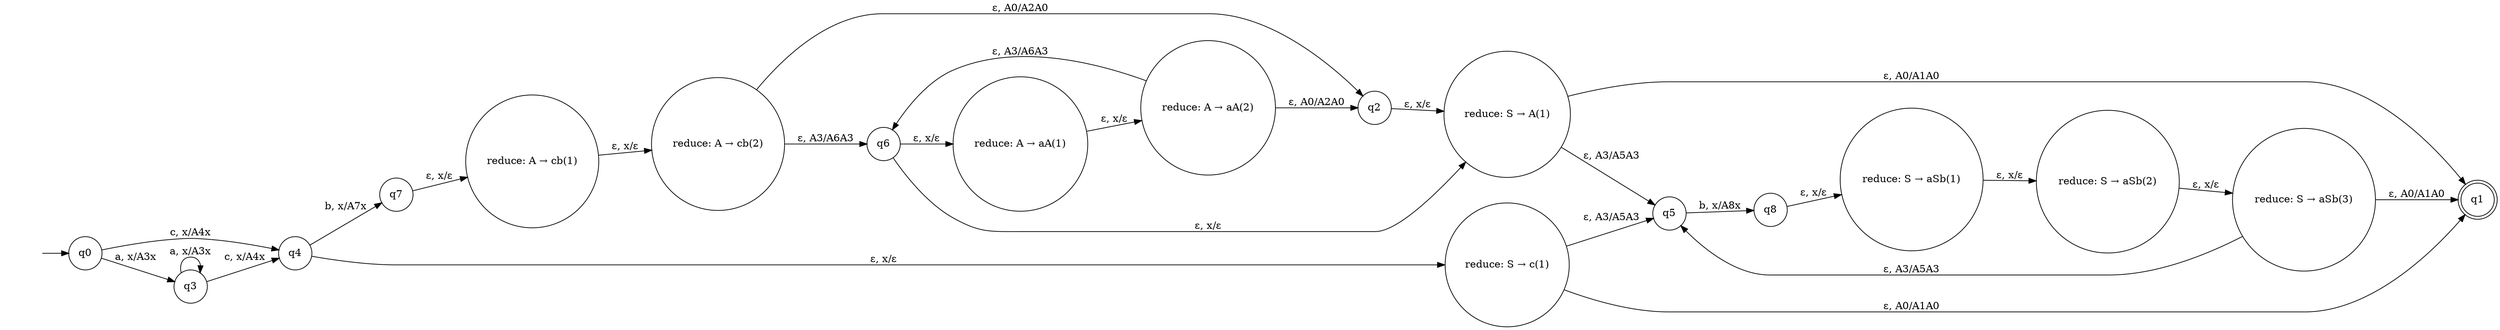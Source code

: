digraph PDA {
    rankdir=LR;
    node [shape=circle];
    start [shape=none, label=""];
    start -> q0;
    q1 [label="q1", shape=doublecircle];
    q0 [label="q0"];
    q2 [label="q2"];
    q3 [label="q3"];
    q4 [label="q4"];
    q5 [label="q5"];
    q6 [label="q6"];
    q7 [label="q7"];
    q8 [label="q8"];
    q9 [label="reduce: S → A(1)"];
    q10 [label="reduce: S → c(1)"];
    q11 [label="reduce: A → aA(1)"];
    q12 [label="reduce: A → aA(2)"];
    q13 [label="reduce: A → cb(1)"];
    q14 [label="reduce: A → cb(2)"];
    q15 [label="reduce: S → aSb(1)"];
    q16 [label="reduce: S → aSb(2)"];
    q17 [label="reduce: S → aSb(3)"];
    q0 -> q3 [label="a, x/A3x"];
    q0 -> q4 [label="c, x/A4x"];
    q2 -> q9 [label="ε, x/ε"];
    q3 -> q3 [label="a, x/A3x"];
    q3 -> q4 [label="c, x/A4x"];
    q4 -> q7 [label="b, x/A7x"];
    q4 -> q10 [label="ε, x/ε"];
    q5 -> q8 [label="b, x/A8x"];
    q6 -> q11 [label="ε, x/ε"];
    q6 -> q9 [label="ε, x/ε"];
    q7 -> q13 [label="ε, x/ε"];
    q8 -> q15 [label="ε, x/ε"];
    q9 -> q1 [label="ε, A0/A1A0"];
    q9 -> q5 [label="ε, A3/A5A3"];
    q10 -> q1 [label="ε, A0/A1A0"];
    q10 -> q5 [label="ε, A3/A5A3"];
    q11 -> q12 [label="ε, x/ε"];
    q12 -> q2 [label="ε, A0/A2A0"];
    q12 -> q6 [label="ε, A3/A6A3"];
    q13 -> q14 [label="ε, x/ε"];
    q14 -> q2 [label="ε, A0/A2A0"];
    q14 -> q6 [label="ε, A3/A6A3"];
    q15 -> q16 [label="ε, x/ε"];
    q16 -> q17 [label="ε, x/ε"];
    q17 -> q1 [label="ε, A0/A1A0"];
    q17 -> q5 [label="ε, A3/A5A3"];
}
